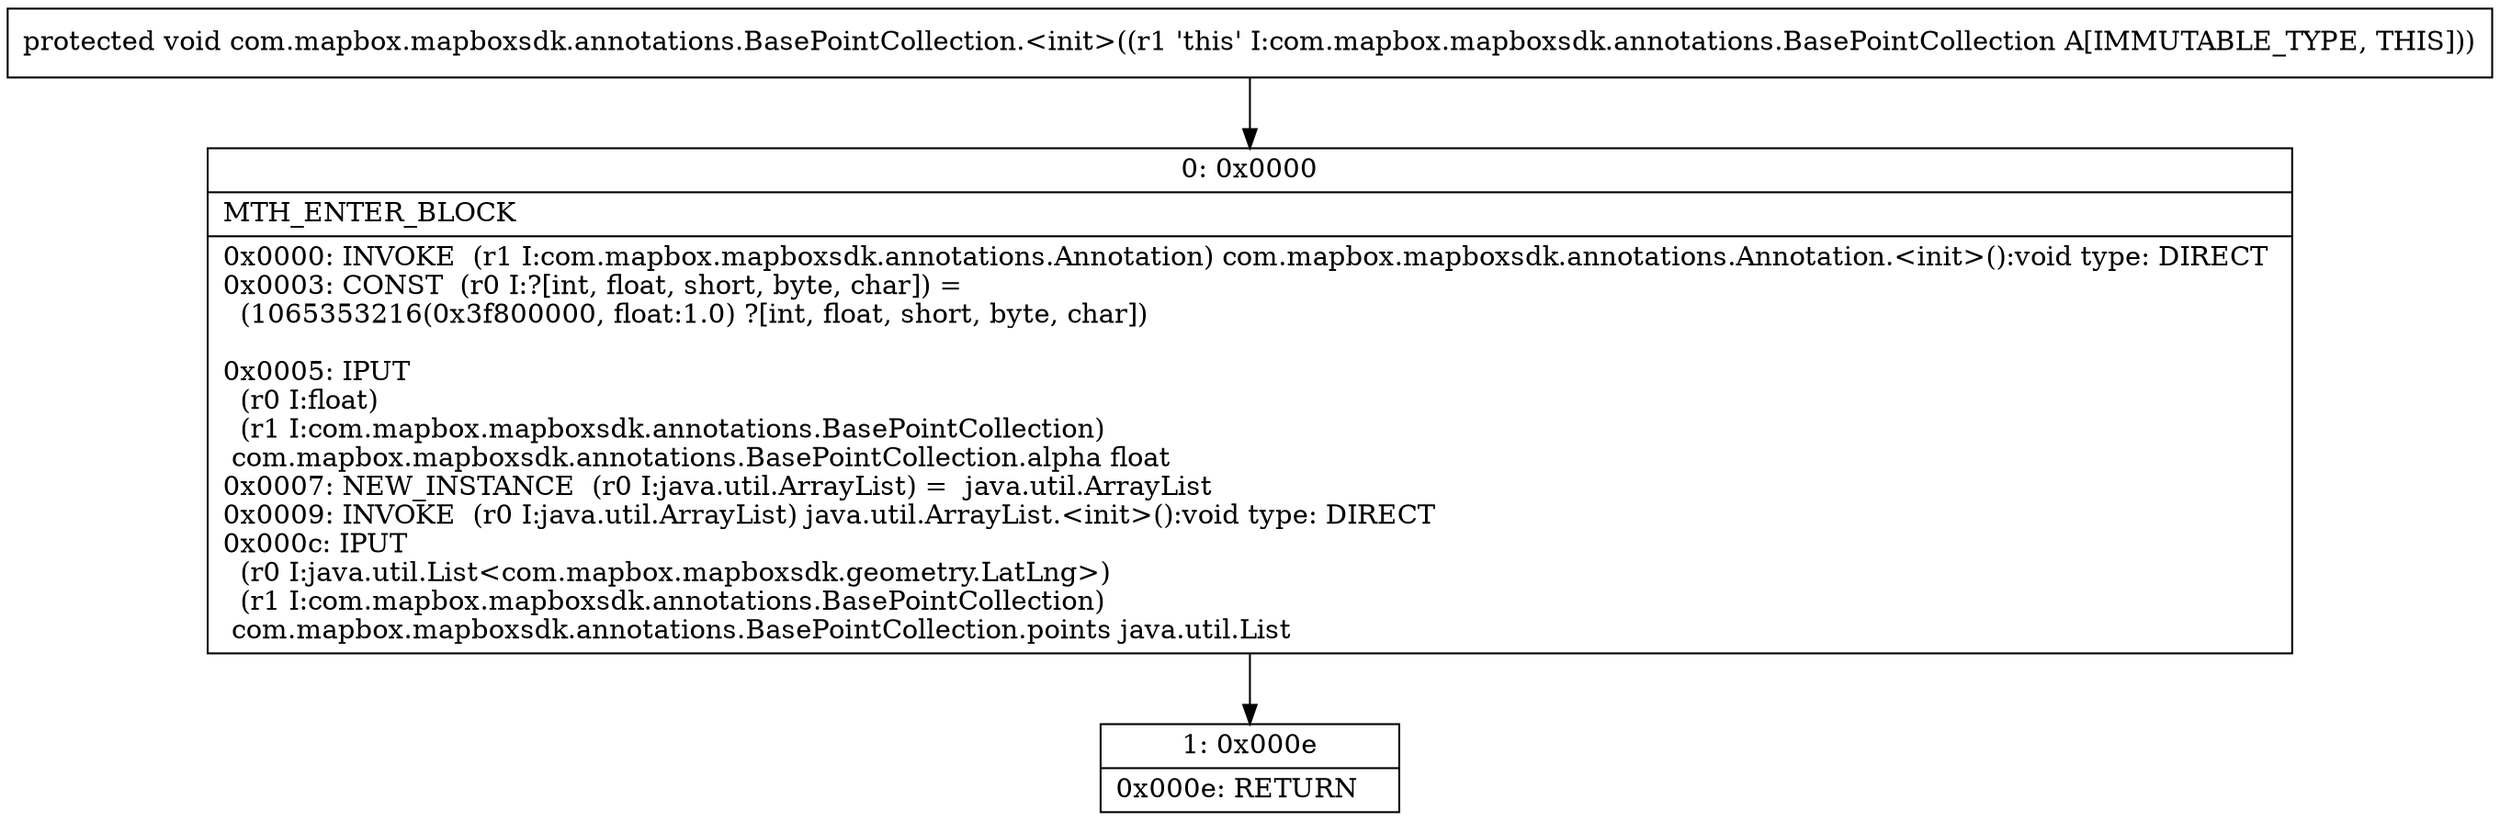digraph "CFG forcom.mapbox.mapboxsdk.annotations.BasePointCollection.\<init\>()V" {
Node_0 [shape=record,label="{0\:\ 0x0000|MTH_ENTER_BLOCK\l|0x0000: INVOKE  (r1 I:com.mapbox.mapboxsdk.annotations.Annotation) com.mapbox.mapboxsdk.annotations.Annotation.\<init\>():void type: DIRECT \l0x0003: CONST  (r0 I:?[int, float, short, byte, char]) = \l  (1065353216(0x3f800000, float:1.0) ?[int, float, short, byte, char])\l \l0x0005: IPUT  \l  (r0 I:float)\l  (r1 I:com.mapbox.mapboxsdk.annotations.BasePointCollection)\l com.mapbox.mapboxsdk.annotations.BasePointCollection.alpha float \l0x0007: NEW_INSTANCE  (r0 I:java.util.ArrayList) =  java.util.ArrayList \l0x0009: INVOKE  (r0 I:java.util.ArrayList) java.util.ArrayList.\<init\>():void type: DIRECT \l0x000c: IPUT  \l  (r0 I:java.util.List\<com.mapbox.mapboxsdk.geometry.LatLng\>)\l  (r1 I:com.mapbox.mapboxsdk.annotations.BasePointCollection)\l com.mapbox.mapboxsdk.annotations.BasePointCollection.points java.util.List \l}"];
Node_1 [shape=record,label="{1\:\ 0x000e|0x000e: RETURN   \l}"];
MethodNode[shape=record,label="{protected void com.mapbox.mapboxsdk.annotations.BasePointCollection.\<init\>((r1 'this' I:com.mapbox.mapboxsdk.annotations.BasePointCollection A[IMMUTABLE_TYPE, THIS])) }"];
MethodNode -> Node_0;
Node_0 -> Node_1;
}

